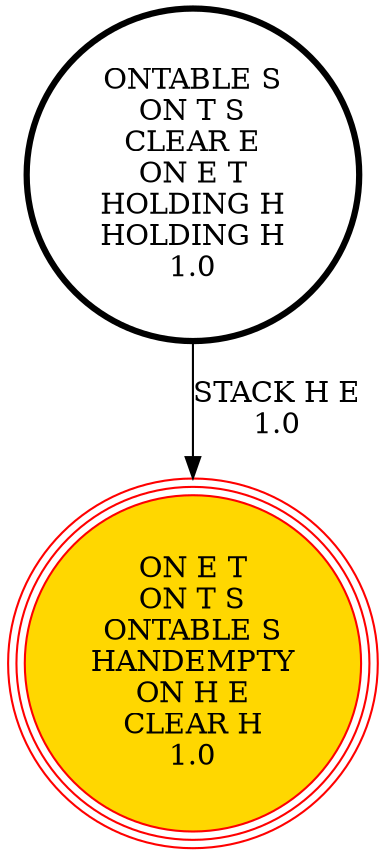 digraph {
"ONTABLE S\nON T S\nCLEAR E\nON E T\nHOLDING H\nHOLDING H\n1.0\n" -> "ON E T\nON T S\nONTABLE S\nHANDEMPTY\nON H E\nCLEAR H\n1.0\n"[label="STACK H E\n1.0\n"];
"ON E T\nON T S\nONTABLE S\nHANDEMPTY\nON H E\nCLEAR H\n1.0\n" [shape=circle, style=filled color=red, fillcolor=gold, peripheries=3];
"ONTABLE S\nON T S\nCLEAR E\nON E T\nHOLDING H\nHOLDING H\n1.0\n" [shape=circle, penwidth=3];
"ON E T\nON T S\nONTABLE S\nHANDEMPTY\nON H E\nCLEAR H\n1.0\n" [shape=circle, style=filled color=red, fillcolor=gold, peripheries=3];
}

